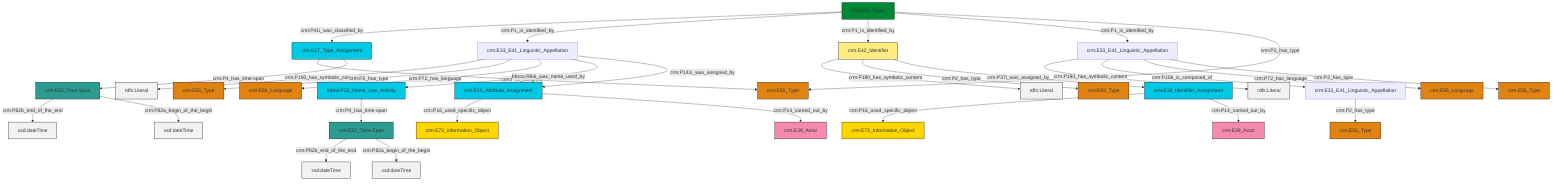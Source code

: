 graph TD
classDef Literal fill:#f2f2f2,stroke:#000000;
classDef CRM_Entity fill:#FFFFFF,stroke:#000000;
classDef Temporal_Entity fill:#00C9E6, stroke:#000000;
classDef Type fill:#E18312, stroke:#000000;
classDef Time-Span fill:#2C9C91, stroke:#000000;
classDef Appellation fill:#FFEB7F, stroke:#000000;
classDef Place fill:#008836, stroke:#000000;
classDef Persistent_Item fill:#B266B2, stroke:#000000;
classDef Conceptual_Object fill:#FFD700, stroke:#000000;
classDef Physical_Thing fill:#D2B48C, stroke:#000000;
classDef Actor fill:#f58aad, stroke:#000000;
classDef PC_Classes fill:#4ce600, stroke:#000000;
classDef Multi fill:#cccccc,stroke:#000000;

0["crm:E52_Time-Span"]:::Time-Span -->|crm:P82b_end_of_the_end| 1[xsd:dateTime]:::Literal
12["crm:E33_E41_Linguistic_Appellation"]:::Default -->|crm:P190_has_symbolic_content| 13[rdfs:Literal]:::Literal
14["crm:E53_Place"]:::Place -->|crm:P41i_was_classified_by| 15["crm:E17_Type_Assignment"]:::Temporal_Entity
14["crm:E53_Place"]:::Place -->|crm:P1_is_identified_by| 17["crm:E33_E41_Linguistic_Appellation"]:::Default
19["crm:E15_Identifier_Assignment"]:::Temporal_Entity -->|crm:P16_used_specific_object| 20["crm:E73_Information_Object"]:::Conceptual_Object
15["crm:E17_Type_Assignment"]:::Temporal_Entity -->|crm:P42_assigned| 4["crm:E55_Type"]:::Type
28["crm:E52_Time-Span"]:::Time-Span -->|crm:P82b_end_of_the_end| 29[xsd:dateTime]:::Literal
17["crm:E33_E41_Linguistic_Appellation"]:::Default -->|crm:P190_has_symbolic_content| 33[rdfs:Literal]:::Literal
34["crm:E33_E41_Linguistic_Appellation"]:::Default -->|crm:P2_has_type| 2["crm:E55_Type"]:::Type
15["crm:E17_Type_Assignment"]:::Temporal_Entity -->|crm:P4_has_time-span| 28["crm:E52_Time-Span"]:::Time-Span
12["crm:E33_E41_Linguistic_Appellation"]:::Default -->|crm:P106_is_composed_of| 34["crm:E33_E41_Linguistic_Appellation"]:::Default
19["crm:E15_Identifier_Assignment"]:::Temporal_Entity -->|crm:P14_carried_out_by| 35["crm:E39_Actor"]:::Actor
17["crm:E33_E41_Linguistic_Appellation"]:::Default -->|crm:P2_has_type| 30["crm:E55_Type"]:::Type
17["crm:E33_E41_Linguistic_Appellation"]:::Default -->|crm:P72_has_language| 6["crm:E56_Language"]:::Type
0["crm:E52_Time-Span"]:::Time-Span -->|crm:P82a_begin_of_the_begin| 39[xsd:dateTime]:::Literal
17["crm:E33_E41_Linguistic_Appellation"]:::Default -->|frbroo:R64i_was_name_used_by| 40["frbroo:F52_Name_Use_Activity"]:::Temporal_Entity
12["crm:E33_E41_Linguistic_Appellation"]:::Default -->|crm:P72_has_language| 41["crm:E56_Language"]:::Type
23["crm:E42_Identifier"]:::Appellation -->|crm:P190_has_symbolic_content| 43[rdfs:Literal]:::Literal
23["crm:E42_Identifier"]:::Appellation -->|crm:P2_has_type| 21["crm:E55_Type"]:::Type
12["crm:E33_E41_Linguistic_Appellation"]:::Default -->|crm:P2_has_type| 25["crm:E55_Type"]:::Type
14["crm:E53_Place"]:::Place -->|crm:P1_is_identified_by| 23["crm:E42_Identifier"]:::Appellation
14["crm:E53_Place"]:::Place -->|crm:P1_is_identified_by| 12["crm:E33_E41_Linguistic_Appellation"]:::Default
10["crm:E13_Attribute_Assignment"]:::Temporal_Entity -->|crm:P16_used_specific_object| 36["crm:E73_Information_Object"]:::Conceptual_Object
23["crm:E42_Identifier"]:::Appellation -->|crm:P37i_was_assigned_by| 19["crm:E15_Identifier_Assignment"]:::Temporal_Entity
17["crm:E33_E41_Linguistic_Appellation"]:::Default -->|crm:P141i_was_assigned_by| 10["crm:E13_Attribute_Assignment"]:::Temporal_Entity
40["frbroo:F52_Name_Use_Activity"]:::Temporal_Entity -->|crm:P4_has_time-span| 0["crm:E52_Time-Span"]:::Time-Span
14["crm:E53_Place"]:::Place -->|crm:P2_has_type| 4["crm:E55_Type"]:::Type
10["crm:E13_Attribute_Assignment"]:::Temporal_Entity -->|crm:P14_carried_out_by| 8["crm:E39_Actor"]:::Actor
28["crm:E52_Time-Span"]:::Time-Span -->|crm:P82a_begin_of_the_begin| 52[xsd:dateTime]:::Literal